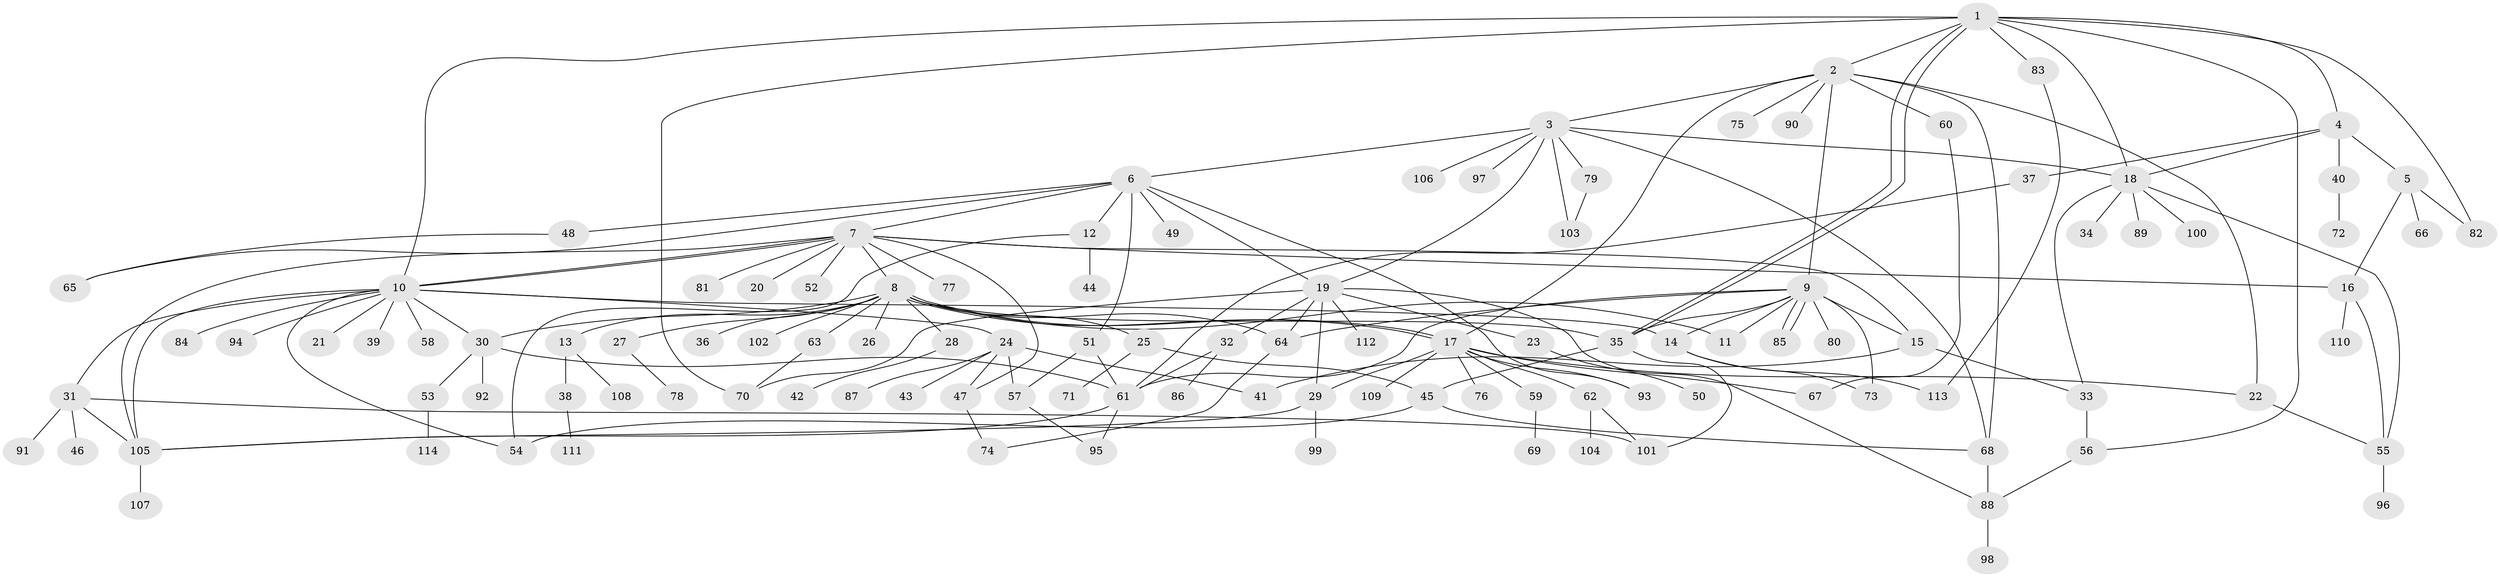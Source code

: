 // Generated by graph-tools (version 1.1) at 2025/35/03/09/25 02:35:52]
// undirected, 114 vertices, 168 edges
graph export_dot {
graph [start="1"]
  node [color=gray90,style=filled];
  1;
  2;
  3;
  4;
  5;
  6;
  7;
  8;
  9;
  10;
  11;
  12;
  13;
  14;
  15;
  16;
  17;
  18;
  19;
  20;
  21;
  22;
  23;
  24;
  25;
  26;
  27;
  28;
  29;
  30;
  31;
  32;
  33;
  34;
  35;
  36;
  37;
  38;
  39;
  40;
  41;
  42;
  43;
  44;
  45;
  46;
  47;
  48;
  49;
  50;
  51;
  52;
  53;
  54;
  55;
  56;
  57;
  58;
  59;
  60;
  61;
  62;
  63;
  64;
  65;
  66;
  67;
  68;
  69;
  70;
  71;
  72;
  73;
  74;
  75;
  76;
  77;
  78;
  79;
  80;
  81;
  82;
  83;
  84;
  85;
  86;
  87;
  88;
  89;
  90;
  91;
  92;
  93;
  94;
  95;
  96;
  97;
  98;
  99;
  100;
  101;
  102;
  103;
  104;
  105;
  106;
  107;
  108;
  109;
  110;
  111;
  112;
  113;
  114;
  1 -- 2;
  1 -- 4;
  1 -- 10;
  1 -- 18;
  1 -- 35;
  1 -- 35;
  1 -- 56;
  1 -- 70;
  1 -- 82;
  1 -- 83;
  2 -- 3;
  2 -- 9;
  2 -- 17;
  2 -- 22;
  2 -- 60;
  2 -- 68;
  2 -- 75;
  2 -- 90;
  3 -- 6;
  3 -- 18;
  3 -- 19;
  3 -- 68;
  3 -- 79;
  3 -- 97;
  3 -- 103;
  3 -- 106;
  4 -- 5;
  4 -- 18;
  4 -- 37;
  4 -- 40;
  5 -- 16;
  5 -- 66;
  5 -- 82;
  6 -- 7;
  6 -- 12;
  6 -- 19;
  6 -- 48;
  6 -- 49;
  6 -- 51;
  6 -- 65;
  6 -- 93;
  7 -- 8;
  7 -- 10;
  7 -- 10;
  7 -- 15;
  7 -- 16;
  7 -- 20;
  7 -- 47;
  7 -- 52;
  7 -- 77;
  7 -- 81;
  7 -- 105;
  8 -- 11;
  8 -- 13;
  8 -- 17;
  8 -- 17;
  8 -- 25;
  8 -- 26;
  8 -- 27;
  8 -- 28;
  8 -- 30;
  8 -- 35;
  8 -- 36;
  8 -- 63;
  8 -- 64;
  8 -- 102;
  9 -- 11;
  9 -- 14;
  9 -- 15;
  9 -- 35;
  9 -- 61;
  9 -- 64;
  9 -- 73;
  9 -- 80;
  9 -- 85;
  9 -- 85;
  10 -- 14;
  10 -- 21;
  10 -- 24;
  10 -- 30;
  10 -- 31;
  10 -- 39;
  10 -- 54;
  10 -- 58;
  10 -- 84;
  10 -- 94;
  10 -- 105;
  12 -- 44;
  12 -- 54;
  13 -- 38;
  13 -- 108;
  14 -- 73;
  14 -- 113;
  15 -- 33;
  15 -- 41;
  16 -- 55;
  16 -- 110;
  17 -- 22;
  17 -- 29;
  17 -- 59;
  17 -- 62;
  17 -- 67;
  17 -- 76;
  17 -- 93;
  17 -- 109;
  18 -- 33;
  18 -- 34;
  18 -- 55;
  18 -- 89;
  18 -- 100;
  19 -- 23;
  19 -- 29;
  19 -- 32;
  19 -- 64;
  19 -- 70;
  19 -- 88;
  19 -- 112;
  22 -- 55;
  23 -- 50;
  24 -- 41;
  24 -- 43;
  24 -- 47;
  24 -- 57;
  24 -- 87;
  25 -- 45;
  25 -- 71;
  27 -- 78;
  28 -- 42;
  29 -- 99;
  29 -- 105;
  30 -- 53;
  30 -- 61;
  30 -- 92;
  31 -- 46;
  31 -- 91;
  31 -- 101;
  31 -- 105;
  32 -- 61;
  32 -- 86;
  33 -- 56;
  35 -- 45;
  35 -- 101;
  37 -- 61;
  38 -- 111;
  40 -- 72;
  45 -- 54;
  45 -- 68;
  47 -- 74;
  48 -- 65;
  51 -- 57;
  51 -- 61;
  53 -- 114;
  55 -- 96;
  56 -- 88;
  57 -- 95;
  59 -- 69;
  60 -- 67;
  61 -- 95;
  61 -- 105;
  62 -- 101;
  62 -- 104;
  63 -- 70;
  64 -- 74;
  68 -- 88;
  79 -- 103;
  83 -- 113;
  88 -- 98;
  105 -- 107;
}
